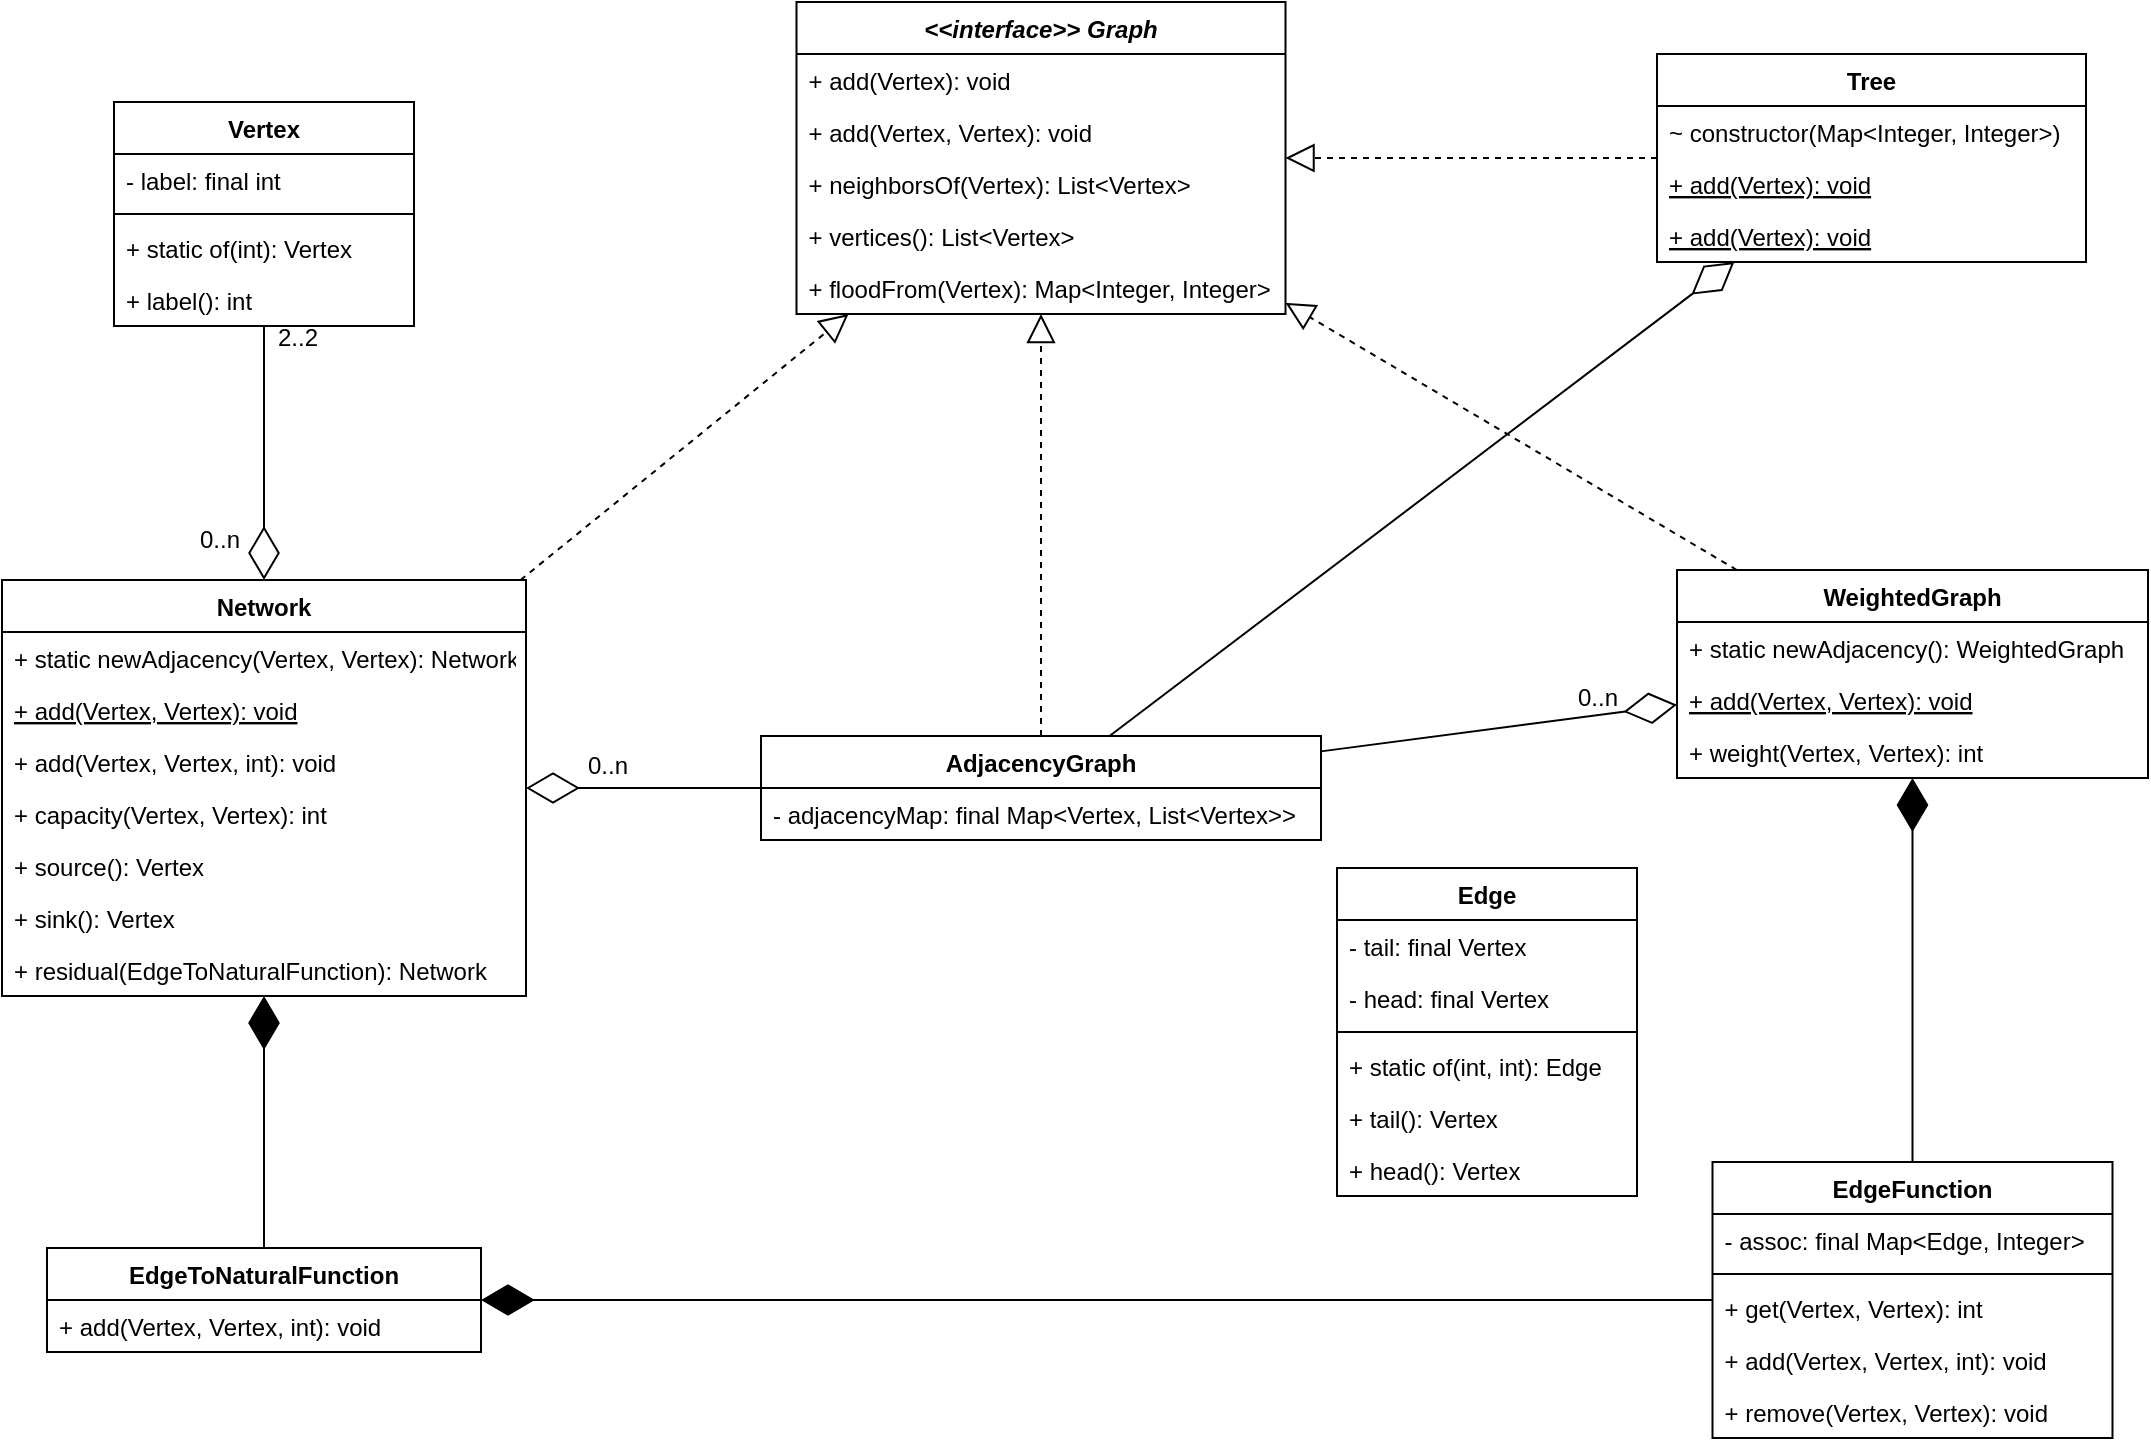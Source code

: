 <mxfile version="20.8.16" type="device"><diagram id="C5RBs43oDa-KdzZeNtuy" name="Page-1"><mxGraphModel dx="803" dy="2097" grid="1" gridSize="10" guides="1" tooltips="1" connect="1" arrows="1" fold="1" page="1" pageScale="1" pageWidth="1169" pageHeight="827" math="0" shadow="0"><root><mxCell id="WIyWlLk6GJQsqaUBKTNV-0"/><mxCell id="WIyWlLk6GJQsqaUBKTNV-1" parent="WIyWlLk6GJQsqaUBKTNV-0"/><mxCell id="hPA0fBPudxdgeRuaVAXN-0" value="&lt;&lt;interface&gt;&gt; Graph" style="swimlane;fontStyle=3;align=center;verticalAlign=top;childLayout=stackLayout;horizontal=1;startSize=26;horizontalStack=0;resizeParent=1;resizeParentMax=0;resizeLast=0;collapsible=1;marginBottom=0;" parent="WIyWlLk6GJQsqaUBKTNV-1" vertex="1"><mxGeometry x="445.25" y="-1600" width="244.5" height="156" as="geometry"/></mxCell><mxCell id="hPA0fBPudxdgeRuaVAXN-4" value="+ add(Vertex): void" style="text;strokeColor=none;fillColor=none;align=left;verticalAlign=top;spacingLeft=4;spacingRight=4;overflow=hidden;rotatable=0;points=[[0,0.5],[1,0.5]];portConstraint=eastwest;" parent="hPA0fBPudxdgeRuaVAXN-0" vertex="1"><mxGeometry y="26" width="244.5" height="26" as="geometry"/></mxCell><mxCell id="hPA0fBPudxdgeRuaVAXN-5" value="+ add(Vertex, Vertex): void" style="text;strokeColor=none;fillColor=none;align=left;verticalAlign=top;spacingLeft=4;spacingRight=4;overflow=hidden;rotatable=0;points=[[0,0.5],[1,0.5]];portConstraint=eastwest;" parent="hPA0fBPudxdgeRuaVAXN-0" vertex="1"><mxGeometry y="52" width="244.5" height="26" as="geometry"/></mxCell><mxCell id="hPA0fBPudxdgeRuaVAXN-6" value="+ neighborsOf(Vertex): List&lt;Vertex&gt;" style="text;strokeColor=none;fillColor=none;align=left;verticalAlign=top;spacingLeft=4;spacingRight=4;overflow=hidden;rotatable=0;points=[[0,0.5],[1,0.5]];portConstraint=eastwest;" parent="hPA0fBPudxdgeRuaVAXN-0" vertex="1"><mxGeometry y="78" width="244.5" height="26" as="geometry"/></mxCell><mxCell id="KiHzzQNCIfGnm2ail5yr-9" value="+ vertices(): List&lt;Vertex&gt;" style="text;strokeColor=none;fillColor=none;align=left;verticalAlign=top;spacingLeft=4;spacingRight=4;overflow=hidden;rotatable=0;points=[[0,0.5],[1,0.5]];portConstraint=eastwest;" parent="hPA0fBPudxdgeRuaVAXN-0" vertex="1"><mxGeometry y="104" width="244.5" height="26" as="geometry"/></mxCell><mxCell id="hPA0fBPudxdgeRuaVAXN-13" value="+ floodFrom(Vertex): Map&lt;Integer, Integer&gt;" style="text;strokeColor=none;fillColor=none;align=left;verticalAlign=top;spacingLeft=4;spacingRight=4;overflow=hidden;rotatable=0;points=[[0,0.5],[1,0.5]];portConstraint=eastwest;" parent="hPA0fBPudxdgeRuaVAXN-0" vertex="1"><mxGeometry y="130" width="244.5" height="26" as="geometry"/></mxCell><mxCell id="hPA0fBPudxdgeRuaVAXN-7" value="AdjacencyGraph" style="swimlane;fontStyle=1;align=center;verticalAlign=top;childLayout=stackLayout;horizontal=1;startSize=26;horizontalStack=0;resizeParent=1;resizeParentMax=0;resizeLast=0;collapsible=1;marginBottom=0;" parent="WIyWlLk6GJQsqaUBKTNV-1" vertex="1"><mxGeometry x="427.5" y="-1233" width="280" height="52" as="geometry"/></mxCell><mxCell id="hPA0fBPudxdgeRuaVAXN-11" value="- adjacencyMap: final Map&lt;Vertex, List&lt;Vertex&gt;&gt;" style="text;strokeColor=none;fillColor=none;align=left;verticalAlign=top;spacingLeft=4;spacingRight=4;overflow=hidden;rotatable=0;points=[[0,0.5],[1,0.5]];portConstraint=eastwest;" parent="hPA0fBPudxdgeRuaVAXN-7" vertex="1"><mxGeometry y="26" width="280" height="26" as="geometry"/></mxCell><mxCell id="hPA0fBPudxdgeRuaVAXN-12" value="" style="endArrow=block;dashed=1;endFill=0;endSize=12;html=1;rounded=0;" parent="WIyWlLk6GJQsqaUBKTNV-1" source="hPA0fBPudxdgeRuaVAXN-7" target="hPA0fBPudxdgeRuaVAXN-0" edge="1"><mxGeometry width="160" relative="1" as="geometry"><mxPoint x="-136.5" y="-489" as="sourcePoint"/><mxPoint x="23.5" y="-489" as="targetPoint"/></mxGeometry></mxCell><mxCell id="2TRhM7OhMwKb9Xg5kjZe-0" value="Vertex" style="swimlane;fontStyle=1;align=center;verticalAlign=top;childLayout=stackLayout;horizontal=1;startSize=26;horizontalStack=0;resizeParent=1;resizeParentMax=0;resizeLast=0;collapsible=1;marginBottom=0;" parent="WIyWlLk6GJQsqaUBKTNV-1" vertex="1"><mxGeometry x="104" y="-1550" width="150" height="112" as="geometry"/></mxCell><mxCell id="2TRhM7OhMwKb9Xg5kjZe-1" value="- label: final int" style="text;strokeColor=none;fillColor=none;align=left;verticalAlign=top;spacingLeft=4;spacingRight=4;overflow=hidden;rotatable=0;points=[[0,0.5],[1,0.5]];portConstraint=eastwest;" parent="2TRhM7OhMwKb9Xg5kjZe-0" vertex="1"><mxGeometry y="26" width="150" height="26" as="geometry"/></mxCell><mxCell id="2TRhM7OhMwKb9Xg5kjZe-3" value="" style="line;strokeWidth=1;fillColor=none;align=left;verticalAlign=middle;spacingTop=-1;spacingLeft=3;spacingRight=3;rotatable=0;labelPosition=right;points=[];portConstraint=eastwest;strokeColor=inherit;" parent="2TRhM7OhMwKb9Xg5kjZe-0" vertex="1"><mxGeometry y="52" width="150" height="8" as="geometry"/></mxCell><mxCell id="2TRhM7OhMwKb9Xg5kjZe-2" value="+ static of(int): Vertex" style="text;strokeColor=none;fillColor=none;align=left;verticalAlign=top;spacingLeft=4;spacingRight=4;overflow=hidden;rotatable=0;points=[[0,0.5],[1,0.5]];portConstraint=eastwest;" parent="2TRhM7OhMwKb9Xg5kjZe-0" vertex="1"><mxGeometry y="60" width="150" height="26" as="geometry"/></mxCell><mxCell id="2TRhM7OhMwKb9Xg5kjZe-4" value="+ label(): int" style="text;strokeColor=none;fillColor=none;align=left;verticalAlign=top;spacingLeft=4;spacingRight=4;overflow=hidden;rotatable=0;points=[[0,0.5],[1,0.5]];portConstraint=eastwest;" parent="2TRhM7OhMwKb9Xg5kjZe-0" vertex="1"><mxGeometry y="86" width="150" height="26" as="geometry"/></mxCell><mxCell id="MqZNxrxR5SClOSWIlu3f-7" value="EdgeFunction" style="swimlane;fontStyle=1;align=center;verticalAlign=top;childLayout=stackLayout;horizontal=1;startSize=26;horizontalStack=0;resizeParent=1;resizeParentMax=0;resizeLast=0;collapsible=1;marginBottom=0;" parent="WIyWlLk6GJQsqaUBKTNV-1" vertex="1"><mxGeometry x="903.25" y="-1020" width="200" height="138" as="geometry"/></mxCell><mxCell id="V0Kq6e6BHa_fQk7S8Apn-7" value="- assoc: final Map&lt;Edge, Integer&gt;" style="text;strokeColor=none;fillColor=none;align=left;verticalAlign=top;spacingLeft=4;spacingRight=4;overflow=hidden;rotatable=0;points=[[0,0.5],[1,0.5]];portConstraint=eastwest;" parent="MqZNxrxR5SClOSWIlu3f-7" vertex="1"><mxGeometry y="26" width="200" height="26" as="geometry"/></mxCell><mxCell id="V0Kq6e6BHa_fQk7S8Apn-8" value="" style="line;strokeWidth=1;fillColor=none;align=left;verticalAlign=middle;spacingTop=-1;spacingLeft=3;spacingRight=3;rotatable=0;labelPosition=right;points=[];portConstraint=eastwest;strokeColor=inherit;" parent="MqZNxrxR5SClOSWIlu3f-7" vertex="1"><mxGeometry y="52" width="200" height="8" as="geometry"/></mxCell><mxCell id="MqZNxrxR5SClOSWIlu3f-8" value="+ get(Vertex, Vertex): int" style="text;strokeColor=none;fillColor=none;align=left;verticalAlign=top;spacingLeft=4;spacingRight=4;overflow=hidden;rotatable=0;points=[[0,0.5],[1,0.5]];portConstraint=eastwest;" parent="MqZNxrxR5SClOSWIlu3f-7" vertex="1"><mxGeometry y="60" width="200" height="26" as="geometry"/></mxCell><mxCell id="MqZNxrxR5SClOSWIlu3f-9" value="+ add(Vertex, Vertex, int): void" style="text;strokeColor=none;fillColor=none;align=left;verticalAlign=top;spacingLeft=4;spacingRight=4;overflow=hidden;rotatable=0;points=[[0,0.5],[1,0.5]];portConstraint=eastwest;" parent="MqZNxrxR5SClOSWIlu3f-7" vertex="1"><mxGeometry y="86" width="200" height="26" as="geometry"/></mxCell><mxCell id="MqZNxrxR5SClOSWIlu3f-10" value="+ remove(Vertex, Vertex): void" style="text;strokeColor=none;fillColor=none;align=left;verticalAlign=top;spacingLeft=4;spacingRight=4;overflow=hidden;rotatable=0;points=[[0,0.5],[1,0.5]];portConstraint=eastwest;" parent="MqZNxrxR5SClOSWIlu3f-7" vertex="1"><mxGeometry y="112" width="200" height="26" as="geometry"/></mxCell><mxCell id="RXjzCFWOXxERbdJECEya-0" value="WeightedGraph" style="swimlane;fontStyle=1;align=center;verticalAlign=top;childLayout=stackLayout;horizontal=1;startSize=26;horizontalStack=0;resizeParent=1;resizeParentMax=0;resizeLast=0;collapsible=1;marginBottom=0;" parent="WIyWlLk6GJQsqaUBKTNV-1" vertex="1"><mxGeometry x="885.5" y="-1316" width="235.5" height="104" as="geometry"/></mxCell><mxCell id="UmsD5sYYcWpUcMlwhkTF-18" value="+ static newAdjacency(): WeightedGraph" style="text;strokeColor=none;fillColor=none;align=left;verticalAlign=top;spacingLeft=4;spacingRight=4;overflow=hidden;rotatable=0;points=[[0,0.5],[1,0.5]];portConstraint=eastwest;" parent="RXjzCFWOXxERbdJECEya-0" vertex="1"><mxGeometry y="26" width="235.5" height="26" as="geometry"/></mxCell><mxCell id="V0Kq6e6BHa_fQk7S8Apn-10" value="+ add(Vertex, Vertex): void" style="text;strokeColor=none;fillColor=none;align=left;verticalAlign=top;spacingLeft=4;spacingRight=4;overflow=hidden;rotatable=0;points=[[0,0.5],[1,0.5]];portConstraint=eastwest;fontStyle=4" parent="RXjzCFWOXxERbdJECEya-0" vertex="1"><mxGeometry y="52" width="235.5" height="26" as="geometry"/></mxCell><mxCell id="RXjzCFWOXxERbdJECEya-1" value="+ weight(Vertex, Vertex): int" style="text;strokeColor=none;fillColor=none;align=left;verticalAlign=top;spacingLeft=4;spacingRight=4;overflow=hidden;rotatable=0;points=[[0,0.5],[1,0.5]];portConstraint=eastwest;" parent="RXjzCFWOXxERbdJECEya-0" vertex="1"><mxGeometry y="78" width="235.5" height="26" as="geometry"/></mxCell><mxCell id="RXjzCFWOXxERbdJECEya-5" value="" style="endArrow=diamondThin;endFill=0;endSize=24;html=1;rounded=0;" parent="WIyWlLk6GJQsqaUBKTNV-1" source="hPA0fBPudxdgeRuaVAXN-7" target="RXjzCFWOXxERbdJECEya-0" edge="1"><mxGeometry width="160" relative="1" as="geometry"><mxPoint x="-106.5" y="-493" as="sourcePoint"/><mxPoint x="53.5" y="-493" as="targetPoint"/></mxGeometry></mxCell><mxCell id="RXjzCFWOXxERbdJECEya-6" value="0..n" style="text;html=1;strokeColor=none;fillColor=none;align=center;verticalAlign=middle;whiteSpace=wrap;rounded=0;" parent="WIyWlLk6GJQsqaUBKTNV-1" vertex="1"><mxGeometry x="815.5" y="-1267" width="60" height="30" as="geometry"/></mxCell><mxCell id="RXjzCFWOXxERbdJECEya-8" value="" style="endArrow=diamondThin;endFill=1;endSize=24;html=1;rounded=0;" parent="WIyWlLk6GJQsqaUBKTNV-1" source="MqZNxrxR5SClOSWIlu3f-7" target="RXjzCFWOXxERbdJECEya-0" edge="1"><mxGeometry width="160" relative="1" as="geometry"><mxPoint x="-86.5" y="-433" as="sourcePoint"/><mxPoint x="73.5" y="-433" as="targetPoint"/></mxGeometry></mxCell><mxCell id="V0Kq6e6BHa_fQk7S8Apn-0" value="Edge" style="swimlane;fontStyle=1;align=center;verticalAlign=top;childLayout=stackLayout;horizontal=1;startSize=26;horizontalStack=0;resizeParent=1;resizeParentMax=0;resizeLast=0;collapsible=1;marginBottom=0;" parent="WIyWlLk6GJQsqaUBKTNV-1" vertex="1"><mxGeometry x="715.5" y="-1167" width="150" height="164" as="geometry"/></mxCell><mxCell id="V0Kq6e6BHa_fQk7S8Apn-1" value="- tail: final Vertex" style="text;strokeColor=none;fillColor=none;align=left;verticalAlign=top;spacingLeft=4;spacingRight=4;overflow=hidden;rotatable=0;points=[[0,0.5],[1,0.5]];portConstraint=eastwest;" parent="V0Kq6e6BHa_fQk7S8Apn-0" vertex="1"><mxGeometry y="26" width="150" height="26" as="geometry"/></mxCell><mxCell id="V0Kq6e6BHa_fQk7S8Apn-5" value="- head: final Vertex" style="text;strokeColor=none;fillColor=none;align=left;verticalAlign=top;spacingLeft=4;spacingRight=4;overflow=hidden;rotatable=0;points=[[0,0.5],[1,0.5]];portConstraint=eastwest;" parent="V0Kq6e6BHa_fQk7S8Apn-0" vertex="1"><mxGeometry y="52" width="150" height="26" as="geometry"/></mxCell><mxCell id="V0Kq6e6BHa_fQk7S8Apn-2" value="" style="line;strokeWidth=1;fillColor=none;align=left;verticalAlign=middle;spacingTop=-1;spacingLeft=3;spacingRight=3;rotatable=0;labelPosition=right;points=[];portConstraint=eastwest;strokeColor=inherit;" parent="V0Kq6e6BHa_fQk7S8Apn-0" vertex="1"><mxGeometry y="78" width="150" height="8" as="geometry"/></mxCell><mxCell id="V0Kq6e6BHa_fQk7S8Apn-3" value="+ static of(int, int): Edge" style="text;strokeColor=none;fillColor=none;align=left;verticalAlign=top;spacingLeft=4;spacingRight=4;overflow=hidden;rotatable=0;points=[[0,0.5],[1,0.5]];portConstraint=eastwest;" parent="V0Kq6e6BHa_fQk7S8Apn-0" vertex="1"><mxGeometry y="86" width="150" height="26" as="geometry"/></mxCell><mxCell id="V0Kq6e6BHa_fQk7S8Apn-4" value="+ tail(): Vertex" style="text;strokeColor=none;fillColor=none;align=left;verticalAlign=top;spacingLeft=4;spacingRight=4;overflow=hidden;rotatable=0;points=[[0,0.5],[1,0.5]];portConstraint=eastwest;" parent="V0Kq6e6BHa_fQk7S8Apn-0" vertex="1"><mxGeometry y="112" width="150" height="26" as="geometry"/></mxCell><mxCell id="V0Kq6e6BHa_fQk7S8Apn-6" value="+ head(): Vertex" style="text;strokeColor=none;fillColor=none;align=left;verticalAlign=top;spacingLeft=4;spacingRight=4;overflow=hidden;rotatable=0;points=[[0,0.5],[1,0.5]];portConstraint=eastwest;" parent="V0Kq6e6BHa_fQk7S8Apn-0" vertex="1"><mxGeometry y="138" width="150" height="26" as="geometry"/></mxCell><mxCell id="UmsD5sYYcWpUcMlwhkTF-0" value="Network" style="swimlane;fontStyle=1;align=center;verticalAlign=top;childLayout=stackLayout;horizontal=1;startSize=26;horizontalStack=0;resizeParent=1;resizeParentMax=0;resizeLast=0;collapsible=1;marginBottom=0;" parent="WIyWlLk6GJQsqaUBKTNV-1" vertex="1"><mxGeometry x="48" y="-1311" width="262" height="208" as="geometry"/></mxCell><mxCell id="UmsD5sYYcWpUcMlwhkTF-19" value="+ static newAdjacency(Vertex, Vertex): Network" style="text;strokeColor=none;fillColor=none;align=left;verticalAlign=top;spacingLeft=4;spacingRight=4;overflow=hidden;rotatable=0;points=[[0,0.5],[1,0.5]];portConstraint=eastwest;" parent="UmsD5sYYcWpUcMlwhkTF-0" vertex="1"><mxGeometry y="26" width="262" height="26" as="geometry"/></mxCell><mxCell id="VF6BAWWzB6T88tPZD5QR-2" value="+ add(Vertex, Vertex): void" style="text;strokeColor=none;fillColor=none;align=left;verticalAlign=top;spacingLeft=4;spacingRight=4;overflow=hidden;rotatable=0;points=[[0,0.5],[1,0.5]];portConstraint=eastwest;fontStyle=4" parent="UmsD5sYYcWpUcMlwhkTF-0" vertex="1"><mxGeometry y="52" width="262" height="26" as="geometry"/></mxCell><mxCell id="UmsD5sYYcWpUcMlwhkTF-2" value="+ add(Vertex, Vertex, int): void" style="text;strokeColor=none;fillColor=none;align=left;verticalAlign=top;spacingLeft=4;spacingRight=4;overflow=hidden;rotatable=0;points=[[0,0.5],[1,0.5]];portConstraint=eastwest;" parent="UmsD5sYYcWpUcMlwhkTF-0" vertex="1"><mxGeometry y="78" width="262" height="26" as="geometry"/></mxCell><mxCell id="UmsD5sYYcWpUcMlwhkTF-5" value="+ capacity(Vertex, Vertex): int" style="text;strokeColor=none;fillColor=none;align=left;verticalAlign=top;spacingLeft=4;spacingRight=4;overflow=hidden;rotatable=0;points=[[0,0.5],[1,0.5]];portConstraint=eastwest;" parent="UmsD5sYYcWpUcMlwhkTF-0" vertex="1"><mxGeometry y="104" width="262" height="26" as="geometry"/></mxCell><mxCell id="UmsD5sYYcWpUcMlwhkTF-26" value="+ source(): Vertex" style="text;strokeColor=none;fillColor=none;align=left;verticalAlign=top;spacingLeft=4;spacingRight=4;overflow=hidden;rotatable=0;points=[[0,0.5],[1,0.5]];portConstraint=eastwest;" parent="UmsD5sYYcWpUcMlwhkTF-0" vertex="1"><mxGeometry y="130" width="262" height="26" as="geometry"/></mxCell><mxCell id="UmsD5sYYcWpUcMlwhkTF-27" value="+ sink(): Vertex" style="text;strokeColor=none;fillColor=none;align=left;verticalAlign=top;spacingLeft=4;spacingRight=4;overflow=hidden;rotatable=0;points=[[0,0.5],[1,0.5]];portConstraint=eastwest;" parent="UmsD5sYYcWpUcMlwhkTF-0" vertex="1"><mxGeometry y="156" width="262" height="26" as="geometry"/></mxCell><mxCell id="s3BRW3eooVZmECUTkwph-0" value="+ residual(EdgeToNaturalFunction): Network" style="text;strokeColor=none;fillColor=none;align=left;verticalAlign=top;spacingLeft=4;spacingRight=4;overflow=hidden;rotatable=0;points=[[0,0.5],[1,0.5]];portConstraint=eastwest;" parent="UmsD5sYYcWpUcMlwhkTF-0" vertex="1"><mxGeometry y="182" width="262" height="26" as="geometry"/></mxCell><mxCell id="UmsD5sYYcWpUcMlwhkTF-7" value="" style="endArrow=diamondThin;endFill=0;endSize=24;html=1;rounded=0;" parent="WIyWlLk6GJQsqaUBKTNV-1" source="hPA0fBPudxdgeRuaVAXN-7" target="UmsD5sYYcWpUcMlwhkTF-0" edge="1"><mxGeometry width="160" relative="1" as="geometry"><mxPoint x="29.5" y="-654" as="sourcePoint"/><mxPoint x="231" y="-654" as="targetPoint"/></mxGeometry></mxCell><mxCell id="UmsD5sYYcWpUcMlwhkTF-8" value="0..n" style="text;html=1;strokeColor=none;fillColor=none;align=center;verticalAlign=middle;whiteSpace=wrap;rounded=0;" parent="WIyWlLk6GJQsqaUBKTNV-1" vertex="1"><mxGeometry x="320.5" y="-1233" width="60" height="30" as="geometry"/></mxCell><mxCell id="UmsD5sYYcWpUcMlwhkTF-9" value="EdgeToNaturalFunction" style="swimlane;fontStyle=1;align=center;verticalAlign=top;childLayout=stackLayout;horizontal=1;startSize=26;horizontalStack=0;resizeParent=1;resizeParentMax=0;resizeLast=0;collapsible=1;marginBottom=0;" parent="WIyWlLk6GJQsqaUBKTNV-1" vertex="1"><mxGeometry x="70.5" y="-977" width="217" height="52" as="geometry"/></mxCell><mxCell id="UmsD5sYYcWpUcMlwhkTF-17" value="+ add(Vertex, Vertex, int): void" style="text;strokeColor=none;fillColor=none;align=left;verticalAlign=top;spacingLeft=4;spacingRight=4;overflow=hidden;rotatable=0;points=[[0,0.5],[1,0.5]];portConstraint=eastwest;" parent="UmsD5sYYcWpUcMlwhkTF-9" vertex="1"><mxGeometry y="26" width="217" height="26" as="geometry"/></mxCell><mxCell id="UmsD5sYYcWpUcMlwhkTF-15" value="" style="endArrow=diamondThin;endFill=1;endSize=24;html=1;rounded=0;" parent="WIyWlLk6GJQsqaUBKTNV-1" source="MqZNxrxR5SClOSWIlu3f-7" target="UmsD5sYYcWpUcMlwhkTF-9" edge="1"><mxGeometry width="160" relative="1" as="geometry"><mxPoint x="337.5" y="-807" as="sourcePoint"/><mxPoint x="414.5" y="-1027" as="targetPoint"/></mxGeometry></mxCell><mxCell id="UmsD5sYYcWpUcMlwhkTF-16" value="" style="endArrow=diamondThin;endFill=1;endSize=24;html=1;rounded=0;" parent="WIyWlLk6GJQsqaUBKTNV-1" source="UmsD5sYYcWpUcMlwhkTF-9" target="UmsD5sYYcWpUcMlwhkTF-0" edge="1"><mxGeometry width="160" relative="1" as="geometry"><mxPoint x="337.5" y="-914" as="sourcePoint"/><mxPoint x="337.5" y="-1024" as="targetPoint"/></mxGeometry></mxCell><mxCell id="UmsD5sYYcWpUcMlwhkTF-21" value="0..n" style="text;html=1;strokeColor=none;fillColor=none;align=center;verticalAlign=middle;whiteSpace=wrap;rounded=0;" parent="WIyWlLk6GJQsqaUBKTNV-1" vertex="1"><mxGeometry x="126.5" y="-1346" width="60" height="30" as="geometry"/></mxCell><mxCell id="UmsD5sYYcWpUcMlwhkTF-24" value="" style="endArrow=diamondThin;endFill=0;endSize=24;html=1;rounded=0;" parent="WIyWlLk6GJQsqaUBKTNV-1" source="2TRhM7OhMwKb9Xg5kjZe-0" target="UmsD5sYYcWpUcMlwhkTF-0" edge="1"><mxGeometry width="160" relative="1" as="geometry"><mxPoint x="-76.5" y="-719" as="sourcePoint"/><mxPoint x="-76.5" y="-945" as="targetPoint"/></mxGeometry></mxCell><mxCell id="UmsD5sYYcWpUcMlwhkTF-25" value="2..2" style="text;html=1;strokeColor=none;fillColor=none;align=center;verticalAlign=middle;whiteSpace=wrap;rounded=0;" parent="WIyWlLk6GJQsqaUBKTNV-1" vertex="1"><mxGeometry x="165.5" y="-1447" width="60" height="30" as="geometry"/></mxCell><mxCell id="KiHzzQNCIfGnm2ail5yr-0" value="" style="endArrow=block;dashed=1;endFill=0;endSize=12;html=1;rounded=0;" parent="WIyWlLk6GJQsqaUBKTNV-1" source="UmsD5sYYcWpUcMlwhkTF-0" target="hPA0fBPudxdgeRuaVAXN-0" edge="1"><mxGeometry width="160" relative="1" as="geometry"><mxPoint x="58.591" y="-820" as="sourcePoint"/><mxPoint x="-23.603" y="-719" as="targetPoint"/></mxGeometry></mxCell><mxCell id="KiHzzQNCIfGnm2ail5yr-1" value="" style="endArrow=block;dashed=1;endFill=0;endSize=12;html=1;rounded=0;" parent="WIyWlLk6GJQsqaUBKTNV-1" source="RXjzCFWOXxERbdJECEya-0" target="hPA0fBPudxdgeRuaVAXN-0" edge="1"><mxGeometry width="160" relative="1" as="geometry"><mxPoint x="58.591" y="-820" as="sourcePoint"/><mxPoint x="-14.5" y="-719" as="targetPoint"/></mxGeometry></mxCell><mxCell id="NvGaPqQsFyf4skwy5Tl6-0" value="Tree" style="swimlane;fontStyle=1;align=center;verticalAlign=top;childLayout=stackLayout;horizontal=1;startSize=26;horizontalStack=0;resizeParent=1;resizeParentMax=0;resizeLast=0;collapsible=1;marginBottom=0;" parent="WIyWlLk6GJQsqaUBKTNV-1" vertex="1"><mxGeometry x="875.5" y="-1574" width="214.5" height="104" as="geometry"/></mxCell><mxCell id="NvGaPqQsFyf4skwy5Tl6-1" value="~ constructor(Map&lt;Integer, Integer&gt;)" style="text;strokeColor=none;fillColor=none;align=left;verticalAlign=top;spacingLeft=4;spacingRight=4;overflow=hidden;rotatable=0;points=[[0,0.5],[1,0.5]];portConstraint=eastwest;" parent="NvGaPqQsFyf4skwy5Tl6-0" vertex="1"><mxGeometry y="26" width="214.5" height="26" as="geometry"/></mxCell><mxCell id="s7l7lDrvEzgSSHZkIb9J-0" value="+ add(Vertex): void" style="text;strokeColor=none;fillColor=none;align=left;verticalAlign=top;spacingLeft=4;spacingRight=4;overflow=hidden;rotatable=0;points=[[0,0.5],[1,0.5]];portConstraint=eastwest;fontStyle=4" vertex="1" parent="NvGaPqQsFyf4skwy5Tl6-0"><mxGeometry y="52" width="214.5" height="26" as="geometry"/></mxCell><mxCell id="s7l7lDrvEzgSSHZkIb9J-1" value="+ add(Vertex): void" style="text;strokeColor=none;fillColor=none;align=left;verticalAlign=top;spacingLeft=4;spacingRight=4;overflow=hidden;rotatable=0;points=[[0,0.5],[1,0.5]];portConstraint=eastwest;fontStyle=4" vertex="1" parent="NvGaPqQsFyf4skwy5Tl6-0"><mxGeometry y="78" width="214.5" height="26" as="geometry"/></mxCell><mxCell id="NvGaPqQsFyf4skwy5Tl6-4" value="" style="endArrow=block;dashed=1;endFill=0;endSize=12;html=1;rounded=0;" parent="WIyWlLk6GJQsqaUBKTNV-1" source="NvGaPqQsFyf4skwy5Tl6-0" target="hPA0fBPudxdgeRuaVAXN-0" edge="1"><mxGeometry width="160" relative="1" as="geometry"><mxPoint x="219.75" y="-654" as="sourcePoint"/><mxPoint x="55.5" y="-654" as="targetPoint"/></mxGeometry></mxCell><mxCell id="NvGaPqQsFyf4skwy5Tl6-5" value="" style="endArrow=diamondThin;endFill=0;endSize=24;html=1;rounded=0;" parent="WIyWlLk6GJQsqaUBKTNV-1" source="hPA0fBPudxdgeRuaVAXN-7" target="NvGaPqQsFyf4skwy5Tl6-0" edge="1"><mxGeometry width="160" relative="1" as="geometry"><mxPoint x="466.95" y="-1228" as="sourcePoint"/><mxPoint x="710.35" y="-1105" as="targetPoint"/></mxGeometry></mxCell></root></mxGraphModel></diagram></mxfile>